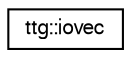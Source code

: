 digraph "Graphical Class Hierarchy"
{
 // LATEX_PDF_SIZE
  edge [fontname="FreeSans",fontsize="10",labelfontname="FreeSans",labelfontsize="10"];
  node [fontname="FreeSans",fontsize="10",shape=record];
  rankdir="LR";
  Node0 [label="ttg::iovec",height=0.2,width=0.4,color="black", fillcolor="white", style="filled",URL="$structttg_1_1iovec.html",tooltip=" "];
}
